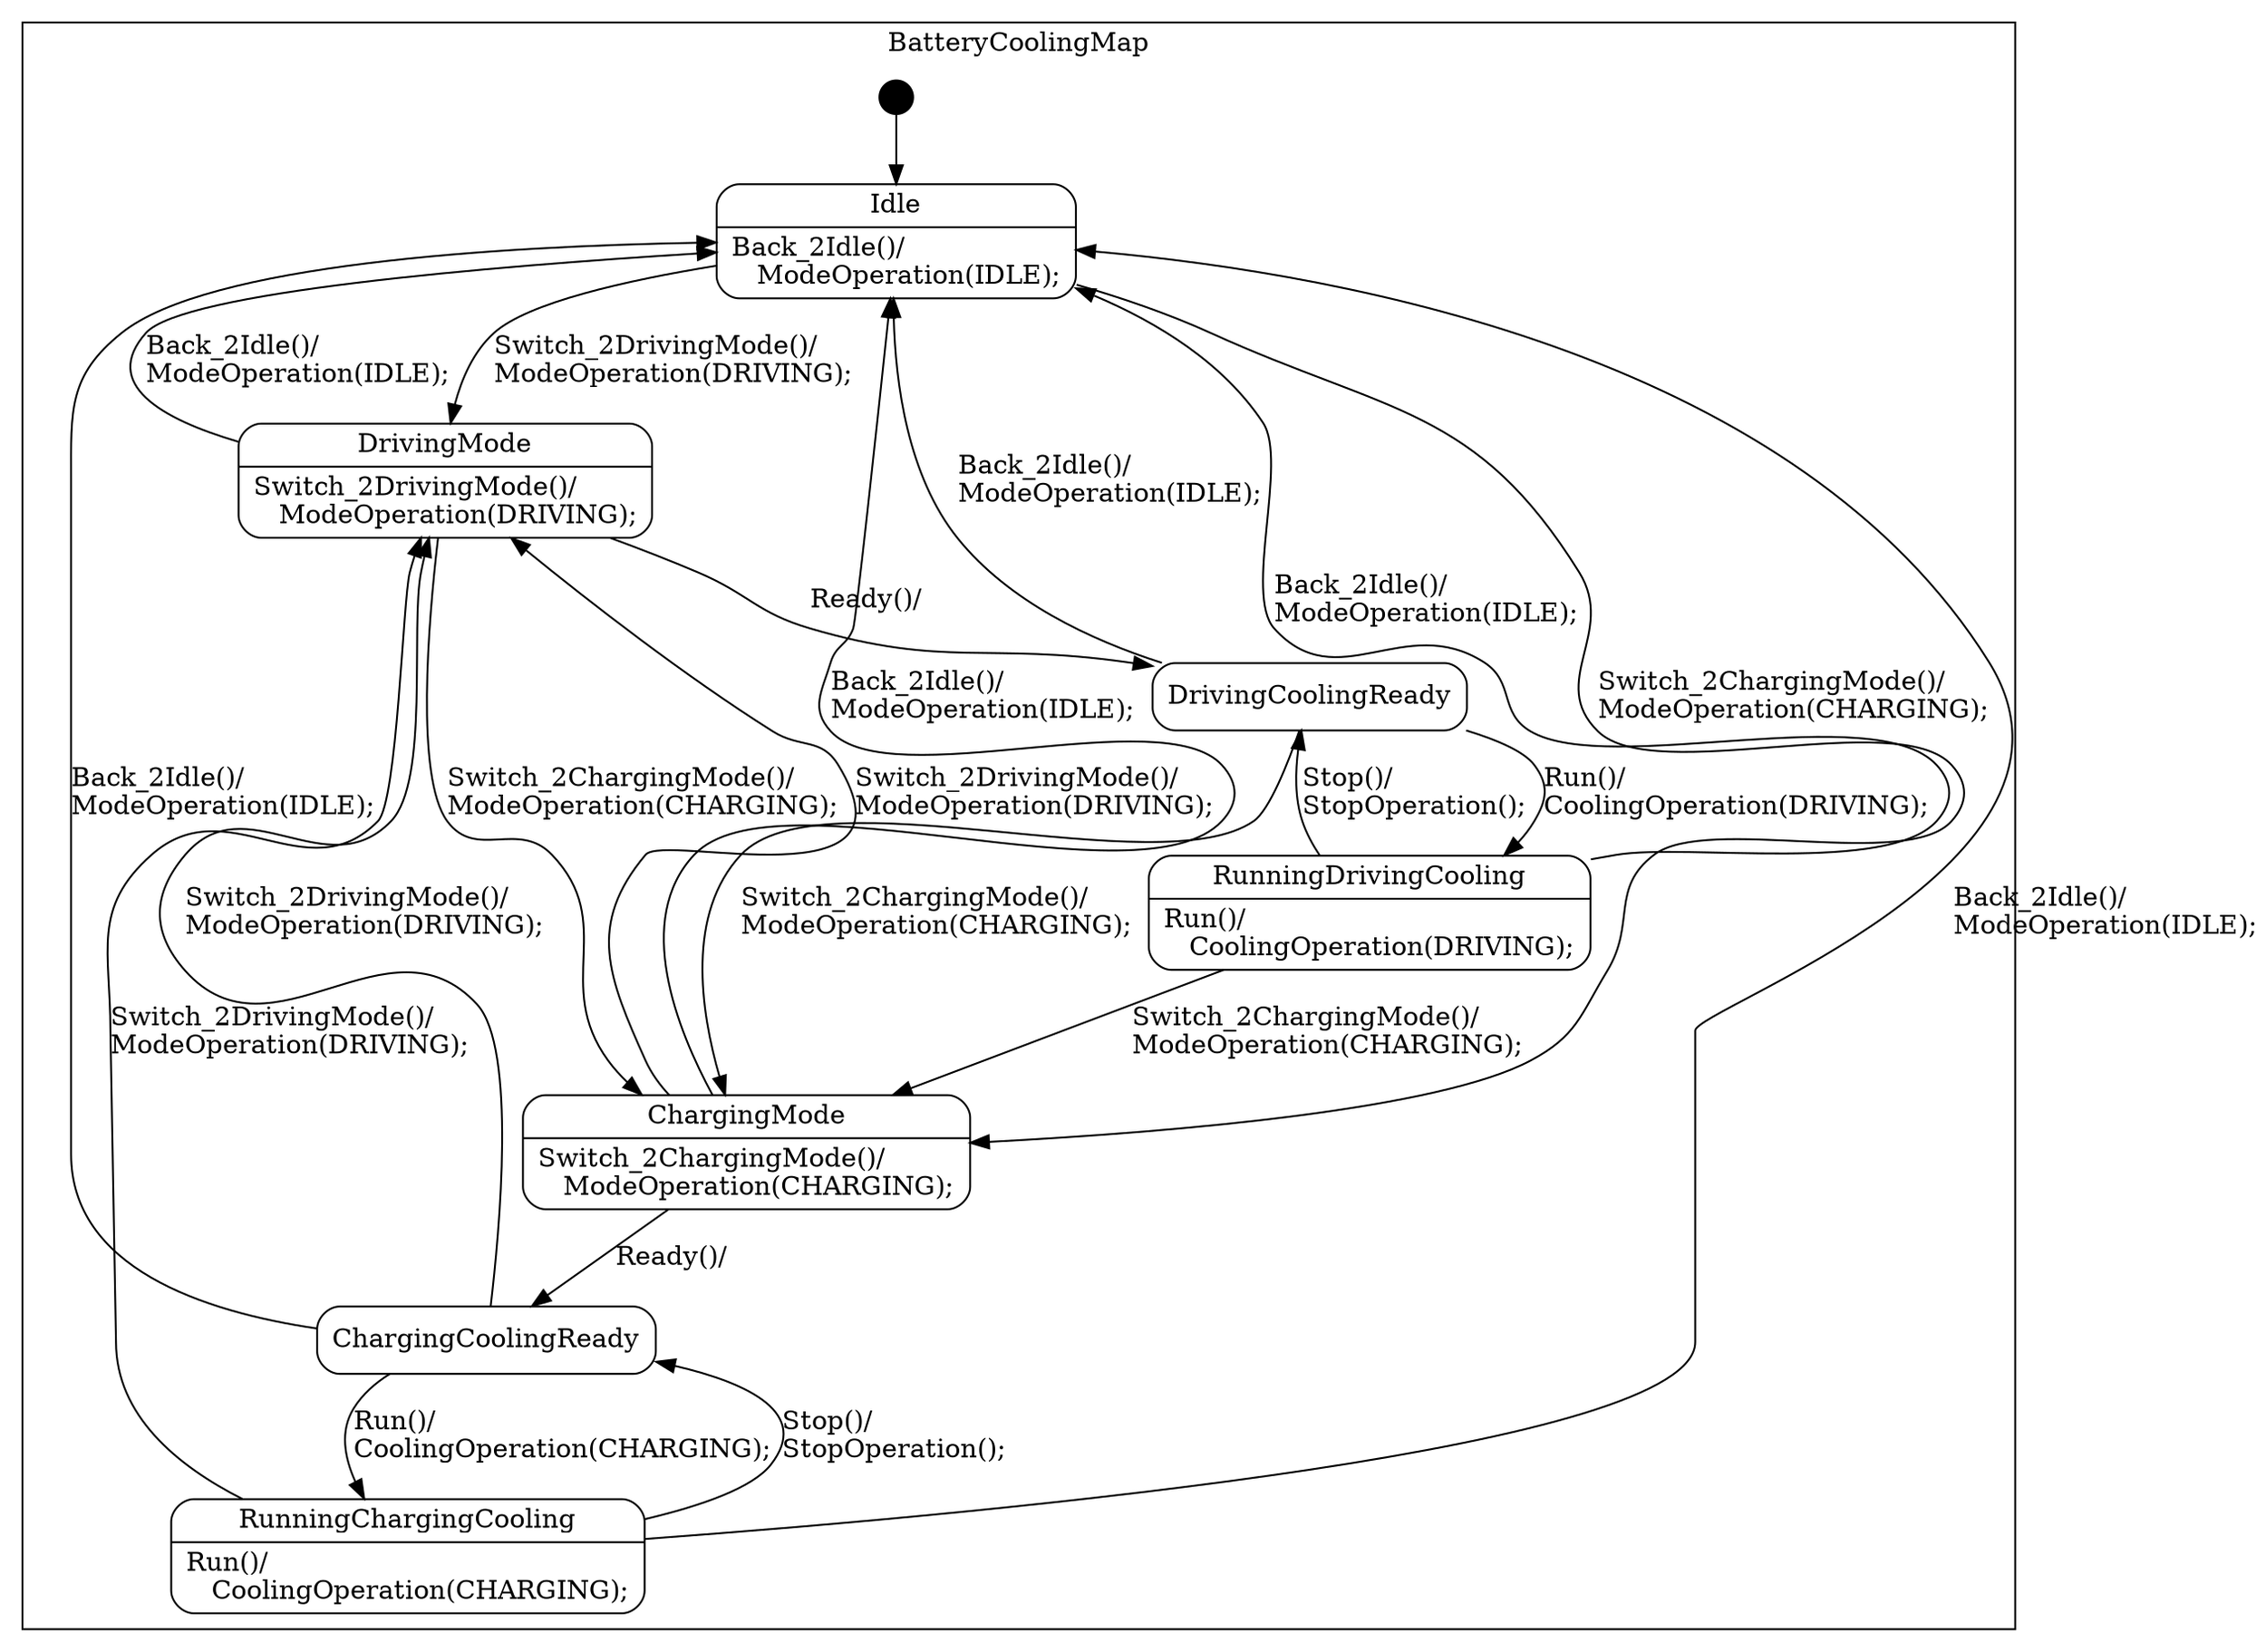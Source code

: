 digraph BatteryCooling_ES80 {

    node
        [shape=Mrecord width=1.5];

    subgraph cluster_BatteryCoolingMap {

        label="BatteryCoolingMap";

        //
        // States (Nodes)
        //

        "BatteryCoolingMap::Idle"
            [label="{Idle|Back_2Idle()/\l&nbsp;&nbsp;&nbsp;ModeOperation(IDLE);\l}"];

        "BatteryCoolingMap::DrivingMode"
            [label="{DrivingMode|Switch_2DrivingMode()/\l&nbsp;&nbsp;&nbsp;ModeOperation(DRIVING);\l}"];

        "BatteryCoolingMap::ChargingMode"
            [label="{ChargingMode|Switch_2ChargingMode()/\l&nbsp;&nbsp;&nbsp;ModeOperation(CHARGING);\l}"];

        "BatteryCoolingMap::DrivingCoolingReady"
            [label="{DrivingCoolingReady}"];

        "BatteryCoolingMap::RunningDrivingCooling"
            [label="{RunningDrivingCooling|Run()/\l&nbsp;&nbsp;&nbsp;CoolingOperation(DRIVING);\l}"];

        "BatteryCoolingMap::ChargingCoolingReady"
            [label="{ChargingCoolingReady}"];

        "BatteryCoolingMap::RunningChargingCooling"
            [label="{RunningChargingCooling|Run()/\l&nbsp;&nbsp;&nbsp;CoolingOperation(CHARGING);\l}"];

        "%start"
            [label="" shape=circle style=filled fillcolor=black width=0.25];

        //
        // Transitions (Edges)
        //

        "BatteryCoolingMap::Idle" -> "BatteryCoolingMap::DrivingMode"
            [label="Switch_2DrivingMode()/\lModeOperation(DRIVING);\l"];

        "BatteryCoolingMap::Idle" -> "BatteryCoolingMap::ChargingMode"
            [label="Switch_2ChargingMode()/\lModeOperation(CHARGING);\l"];

        "BatteryCoolingMap::DrivingMode" -> "BatteryCoolingMap::Idle"
            [label="Back_2Idle()/\lModeOperation(IDLE);\l"];

        "BatteryCoolingMap::DrivingMode" -> "BatteryCoolingMap::ChargingMode"
            [label="Switch_2ChargingMode()/\lModeOperation(CHARGING);\l"];

        "BatteryCoolingMap::DrivingMode" -> "BatteryCoolingMap::DrivingCoolingReady"
            [label="Ready()/\l"];

        "BatteryCoolingMap::ChargingMode" -> "BatteryCoolingMap::Idle"
            [label="Back_2Idle()/\lModeOperation(IDLE);\l"];

        "BatteryCoolingMap::ChargingMode" -> "BatteryCoolingMap::DrivingMode"
            [label="Switch_2DrivingMode()/\lModeOperation(DRIVING);\l"];

        "BatteryCoolingMap::ChargingMode" -> "BatteryCoolingMap::ChargingCoolingReady"
            [label="Ready()/\l"];

        "BatteryCoolingMap::DrivingCoolingReady" -> "BatteryCoolingMap::RunningDrivingCooling"
            [label="Run()/\lCoolingOperation(DRIVING);\l"];

        "BatteryCoolingMap::DrivingCoolingReady" -> "BatteryCoolingMap::Idle"
            [label="Back_2Idle()/\lModeOperation(IDLE);\l"];

        "BatteryCoolingMap::DrivingCoolingReady" -> "BatteryCoolingMap::ChargingMode"
            [label="Switch_2ChargingMode()/\lModeOperation(CHARGING);\l"];

        "BatteryCoolingMap::RunningDrivingCooling" -> "BatteryCoolingMap::DrivingCoolingReady"
            [label="Stop()/\lStopOperation();\l"];

        "BatteryCoolingMap::RunningDrivingCooling" -> "BatteryCoolingMap::Idle"
            [label="Back_2Idle()/\lModeOperation(IDLE);\l"];

        "BatteryCoolingMap::RunningDrivingCooling" -> "BatteryCoolingMap::ChargingMode"
            [label="Switch_2ChargingMode()/\lModeOperation(CHARGING);\l"];

        "BatteryCoolingMap::ChargingCoolingReady" -> "BatteryCoolingMap::RunningChargingCooling"
            [label="Run()/\lCoolingOperation(CHARGING);\l"];

        "BatteryCoolingMap::ChargingCoolingReady" -> "BatteryCoolingMap::Idle"
            [label="Back_2Idle()/\lModeOperation(IDLE);\l"];

        "BatteryCoolingMap::ChargingCoolingReady" -> "BatteryCoolingMap::DrivingMode"
            [label="Switch_2DrivingMode()/\lModeOperation(DRIVING);\l"];

        "BatteryCoolingMap::RunningChargingCooling" -> "BatteryCoolingMap::ChargingCoolingReady"
            [label="Stop()/\lStopOperation();\l"];

        "BatteryCoolingMap::RunningChargingCooling" -> "BatteryCoolingMap::Idle"
            [label="Back_2Idle()/\lModeOperation(IDLE);\l"];

        "BatteryCoolingMap::RunningChargingCooling" -> "BatteryCoolingMap::DrivingMode"
            [label="Switch_2DrivingMode()/\lModeOperation(DRIVING);\l"];

        "%start" -> "BatteryCoolingMap::Idle"
    }

}
